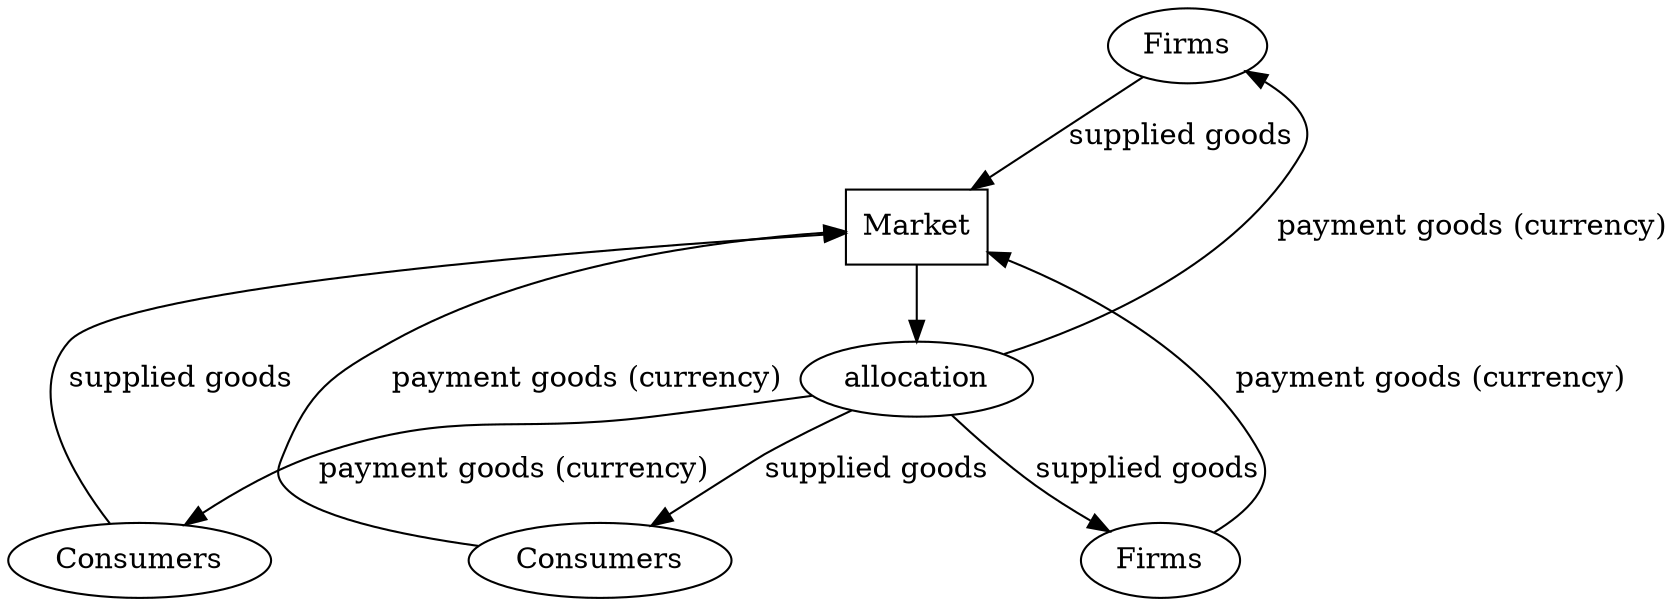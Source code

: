 digraph {
    rankdir="TB"
//    node [shape = "record"];
    firms_s [label = "Firms"]
    consumers_s [label = "Consumers"]
    firms_d [label = "Firms"]
    consumers_d [label = "Consumers"]

    market [label = "Market", shape = "box"];

    subgraph {
        rankdir="LR"
        firms_s -> market [label="supplied goods"]
        consumers_s -> market [label="supplied goods"]
    }

    subgraph {
        rankdir="RL"
        firms_d -> market [label="payment goods (currency)"]
        consumers_d -> market [label="payment goods (currency)"]
    }

    market -> allocation
    allocation -> firms_s [label="payment goods (currency)"]
    allocation -> consumers_s [label="payment goods (currency)"]
    allocation -> firms_d [label="supplied goods"]
    allocation -> consumers_d [label="supplied goods"]
}
